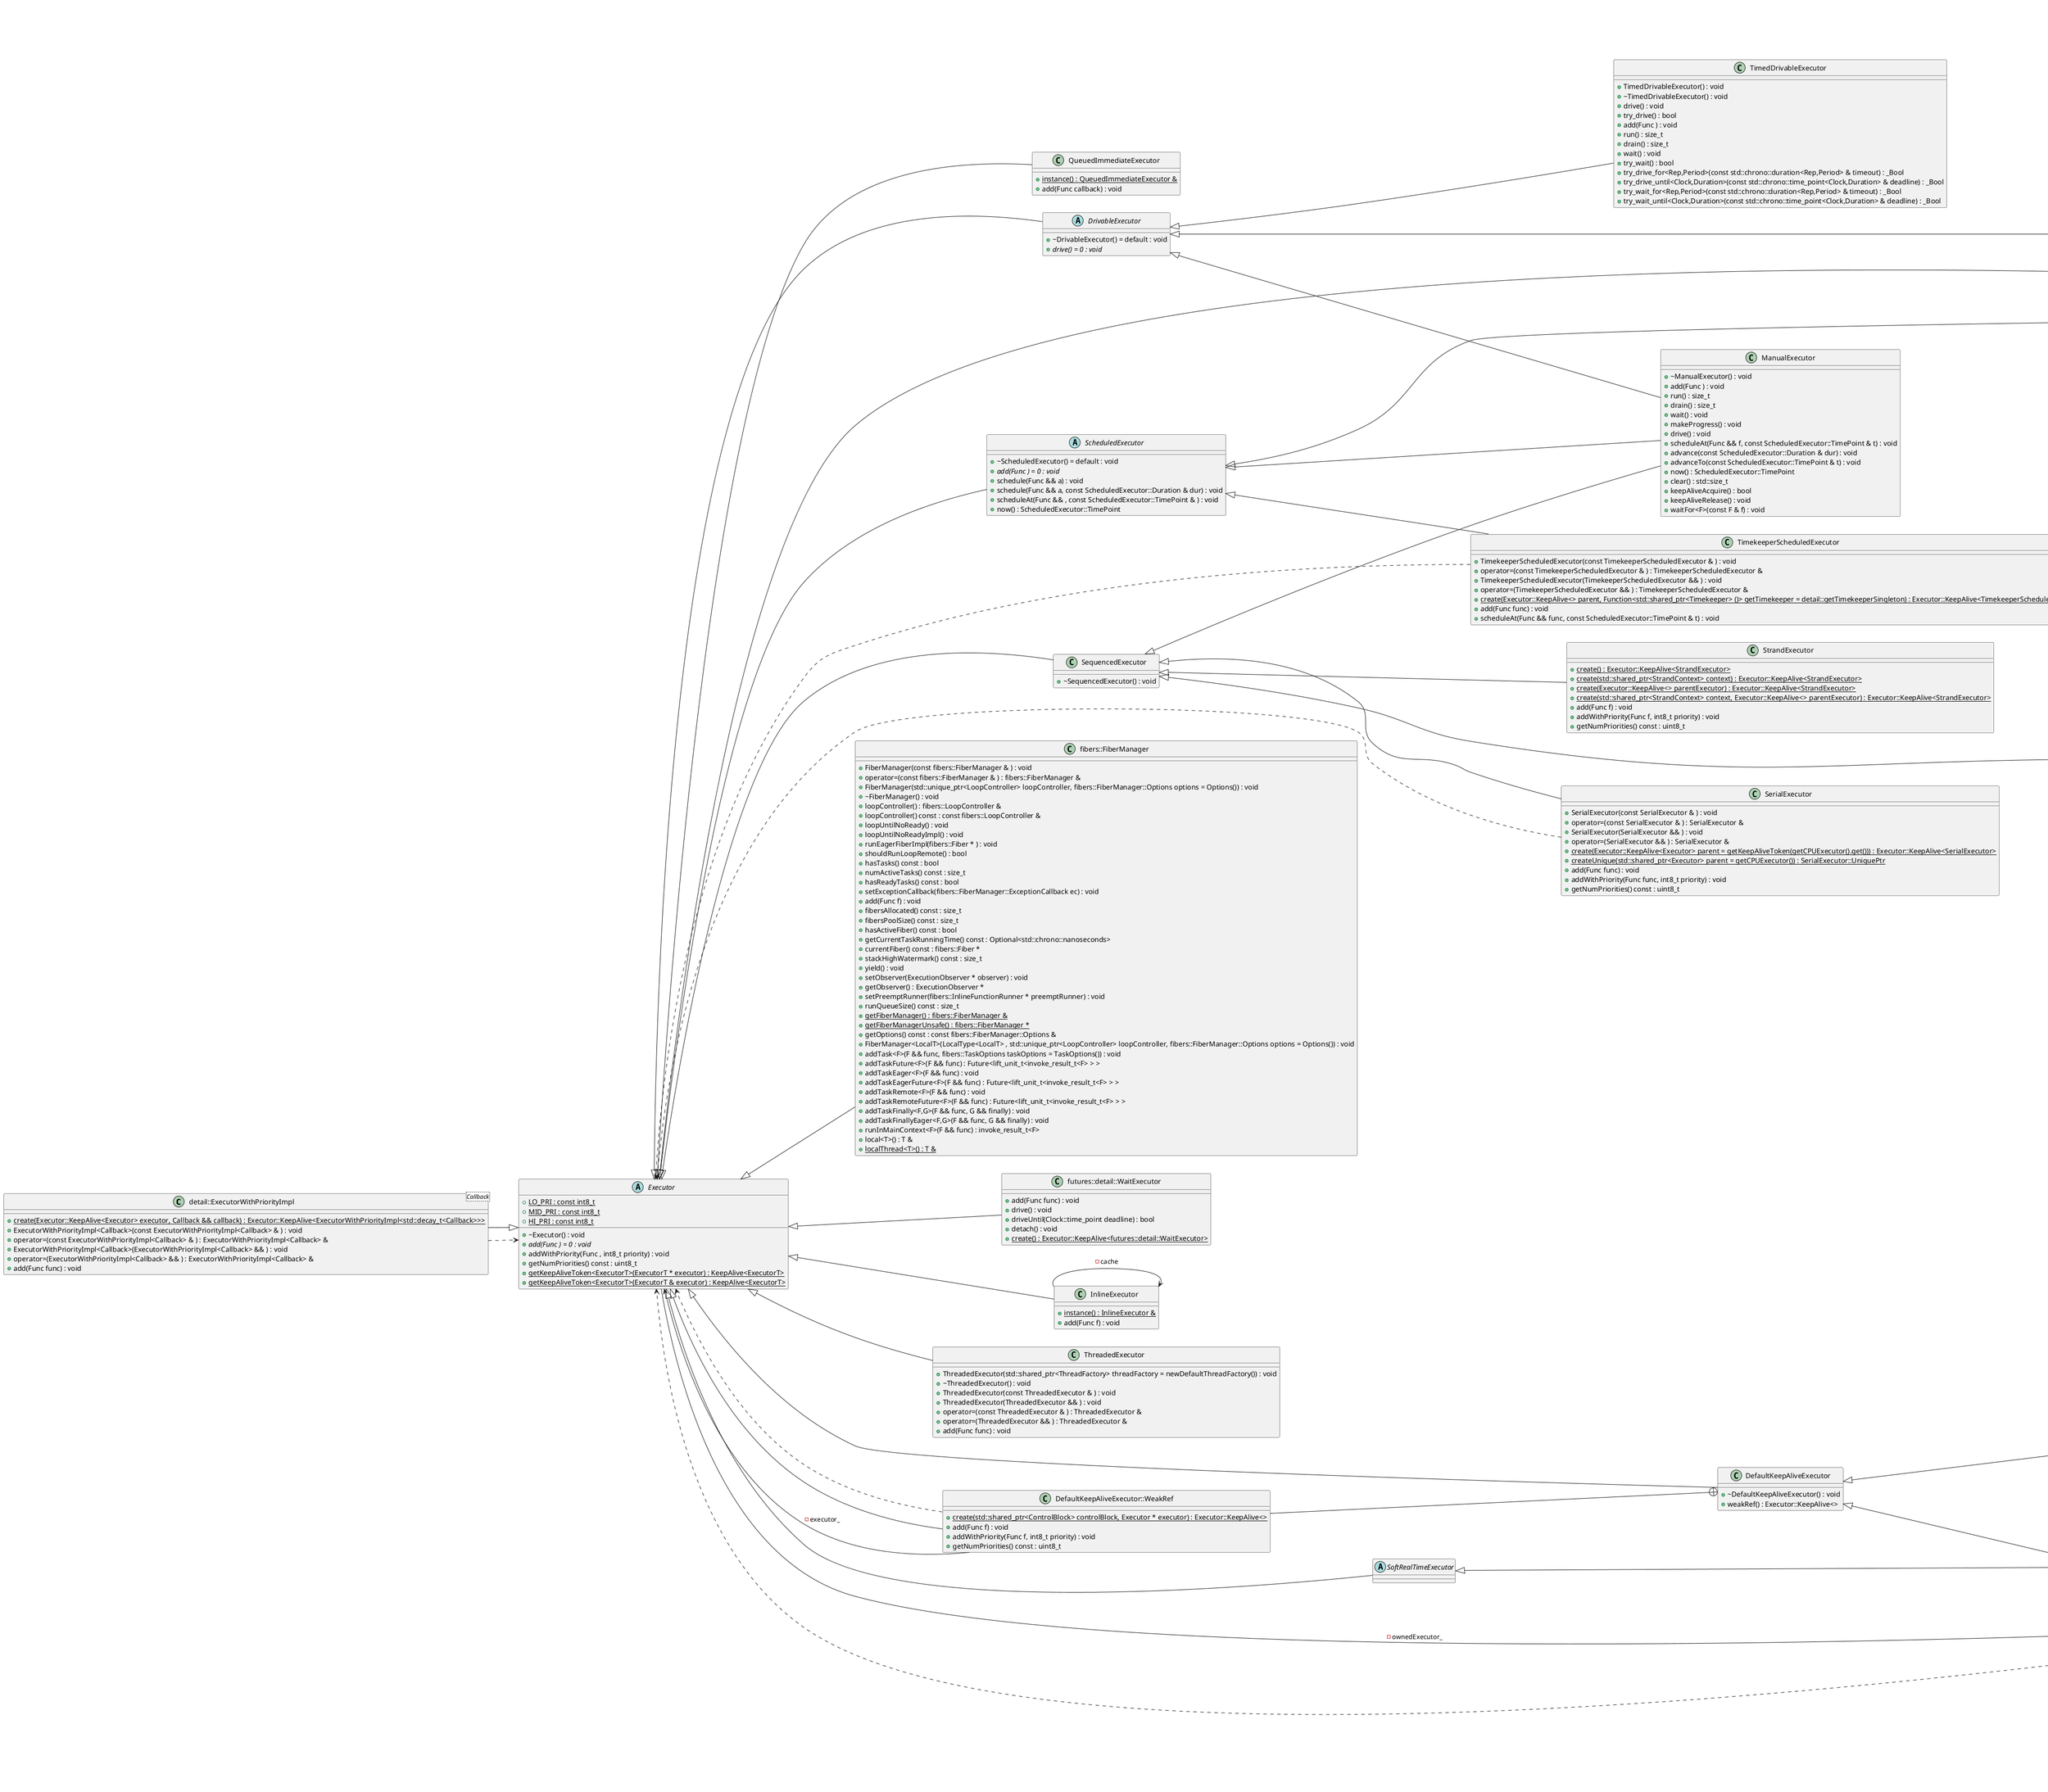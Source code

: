 @startuml
left to right direction
class "detail::ExecutorWithPriorityImpl<Callback>" as C_0001663594882877424244
class C_0001663594882877424244 [[https://github.com/facebook/folly/blob/c7166a677d17ff0a52cb14e02a84ad0a75821ca7/folly/executors/ExecutorWithPriority-inl.h#L22{ExecutorWithPriorityImpl}]] {
{static} +create(Executor::KeepAlive<Executor> executor, Callback && callback) : Executor::KeepAlive<ExecutorWithPriorityImpl<std::decay_t<Callback>>>
+ExecutorWithPriorityImpl<Callback>(const ExecutorWithPriorityImpl<Callback> & ) : void
+operator=(const ExecutorWithPriorityImpl<Callback> & ) : ExecutorWithPriorityImpl<Callback> &
+ExecutorWithPriorityImpl<Callback>(ExecutorWithPriorityImpl<Callback> && ) : void
+operator=(ExecutorWithPriorityImpl<Callback> && ) : ExecutorWithPriorityImpl<Callback> &
+add(Func func) : void
}
abstract "Executor" as C_0002222099135672593686
abstract C_0002222099135672593686 [[https://github.com/facebook/folly/blob/c7166a677d17ff0a52cb14e02a84ad0a75821ca7/folly/Executor.h#L53{Executor}]] {
+~Executor() : void
{abstract} +add(Func ) = 0 : void
+addWithPriority(Func , int8_t priority) : void
+getNumPriorities() const : uint8_t
{static} +getKeepAliveToken<ExecutorT>(ExecutorT * executor) : KeepAlive<ExecutorT>
{static} +getKeepAliveToken<ExecutorT>(ExecutorT & executor) : KeepAlive<ExecutorT>
{static} +LO_PRI : const int8_t [[[https://github.com/facebook/folly/blob/c7166a677d17ff0a52cb14e02a84ad0a75821ca7/folly/Executor.h#L68{LO_PRI}]]]
{static} +MID_PRI : const int8_t [[[https://github.com/facebook/folly/blob/c7166a677d17ff0a52cb14e02a84ad0a75821ca7/folly/Executor.h#L69{MID_PRI}]]]
{static} +HI_PRI : const int8_t [[[https://github.com/facebook/folly/blob/c7166a677d17ff0a52cb14e02a84ad0a75821ca7/folly/Executor.h#L70{HI_PRI}]]]
}
class "QueuedImmediateExecutor" as C_0001968432200878677255
class C_0001968432200878677255 [[https://github.com/facebook/folly/blob/c7166a677d17ff0a52cb14e02a84ad0a75821ca7/folly/executors/QueuedImmediateExecutor.h#L31{QueuedImmediateExecutor}]] {
{static} +instance() : QueuedImmediateExecutor &
+add(Func callback) : void
}
abstract "DrivableExecutor" as C_0000481841646641149488
abstract C_0000481841646641149488 [[https://github.com/facebook/folly/blob/c7166a677d17ff0a52cb14e02a84ad0a75821ca7/folly/executors/DrivableExecutor.h#L40{DrivableExecutor}]] {
+~DrivableExecutor() = default : void
{abstract} +drive() = 0 : void
}
class "TimedDrivableExecutor" as C_0000769434624932181431
class C_0000769434624932181431 [[https://github.com/facebook/folly/blob/c7166a677d17ff0a52cb14e02a84ad0a75821ca7/folly/executors/TimedDrivableExecutor.h#L30{TimedDrivableExecutor}]] {
+TimedDrivableExecutor() : void
+~TimedDrivableExecutor() : void
+drive() : void
+try_drive() : bool
+add(Func ) : void
+run() : size_t
+drain() : size_t
+wait() : void
+try_wait() : bool
+try_drive_for<Rep,Period>(const std::chrono::duration<Rep,Period> & timeout) : _Bool
+try_drive_until<Clock,Duration>(const std::chrono::time_point<Clock,Duration> & deadline) : _Bool
+try_wait_for<Rep,Period>(const std::chrono::duration<Rep,Period> & timeout) : _Bool
+try_wait_until<Clock,Duration>(const std::chrono::time_point<Clock,Duration> & deadline) : _Bool
}
abstract "IOExecutor" as C_0002145523347961259416
abstract C_0002145523347961259416 [[https://github.com/facebook/folly/blob/c7166a677d17ff0a52cb14e02a84ad0a75821ca7/folly/executors/IOExecutor.h#L40{IOExecutor}]] {
+~IOExecutor() = default : void
{abstract} +getEventBase() = 0 : EventBase *
}
class "DefaultKeepAliveExecutor" as C_0001347291497865252100
class C_0001347291497865252100 [[https://github.com/facebook/folly/blob/c7166a677d17ff0a52cb14e02a84ad0a75821ca7/folly/DefaultKeepAliveExecutor.h#L30{DefaultKeepAliveExecutor}]] {
+~DefaultKeepAliveExecutor() : void
+weakRef() : Executor::KeepAlive<>
}
class "DefaultKeepAliveExecutor::WeakRef" as C_0001932117148827315960
class C_0001932117148827315960 [[https://github.com/facebook/folly/blob/c7166a677d17ff0a52cb14e02a84ad0a75821ca7/folly/DefaultKeepAliveExecutor.h#L59{DefaultKeepAliveExecutor##WeakRef}]] {
{static} +create(std::shared_ptr<ControlBlock> controlBlock, Executor * executor) : Executor::KeepAlive<>
+add(Func f) : void
+addWithPriority(Func f, int8_t priority) : void
+getNumPriorities() const : uint8_t
}
abstract "ThreadPoolExecutor" as C_0002292058893312396804
abstract C_0002292058893312396804 [[https://github.com/facebook/folly/blob/c7166a677d17ff0a52cb14e02a84ad0a75821ca7/folly/executors/ThreadPoolExecutor.h#L67{ThreadPoolExecutor}]] {
+ThreadPoolExecutor(size_t maxThreads, size_t minThreads, std::shared_ptr<ThreadFactory> threadFactory, bool isWaitForAll = false) : void
+~ThreadPoolExecutor() : void
{abstract} +add(Func func) = 0 : void
+add(Func func, std::chrono::milliseconds expiration, Func expireCallback) : void
+setThreadFactory(std::shared_ptr<ThreadFactory> threadFactory) : void
+getThreadFactory() const : std::shared_ptr<ThreadFactory>
+numThreads() const : size_t
+setNumThreads(size_t numThreads) : void
+numActiveThreads() const : size_t
+stop() : void
+join() : void
{static} +withAll(FunctionRef<void (ThreadPoolExecutor &)> f) : void
+getPoolStats() const : ThreadPoolExecutor::PoolStats
+getPendingTaskCount() const : size_t
+getName() const : const std::string &
+subscribeToTaskStats(ThreadPoolExecutor::TaskStatsCallback cb) : void
+addObserver(std::shared_ptr<Observer> ) : void
+removeObserver(std::shared_ptr<Observer> ) : void
+setThreadDeathTimeout(std::chrono::milliseconds timeout) : void
}
class "CPUThreadPoolExecutor" as C_0001740134810840364719
class C_0001740134810840364719 [[https://github.com/facebook/folly/blob/c7166a677d17ff0a52cb14e02a84ad0a75821ca7/folly/executors/CPUThreadPoolExecutor.h#L68{CPUThreadPoolExecutor}]] {
+CPUThreadPoolExecutor(size_t numThreads, std::unique_ptr<BlockingQueue<CPUTask>> taskQueue, std::shared_ptr<ThreadFactory> threadFactory = std::make_shared<NamedThreadFactory>("CPUThreadPool")) : void
+CPUThreadPoolExecutor(std::pair<size_t,size_t> numThreads, std::unique_ptr<BlockingQueue<CPUTask>> taskQueue, std::shared_ptr<ThreadFactory> threadFactory = std::make_shared<NamedThreadFactory>("CPUThreadPool")) : void
+CPUThreadPoolExecutor(size_t numThreads) : void
+CPUThreadPoolExecutor(size_t numThreads, std::shared_ptr<ThreadFactory> threadFactory) : void
+CPUThreadPoolExecutor(std::pair<size_t,size_t> numThreads, std::shared_ptr<ThreadFactory> threadFactory) : void
+CPUThreadPoolExecutor(size_t numThreads, int8_t numPriorities, std::shared_ptr<ThreadFactory> threadFactory = std::make_shared<NamedThreadFactory>("CPUThreadPool")) : void
+CPUThreadPoolExecutor(size_t numThreads, int8_t numPriorities, size_t maxQueueSize, std::shared_ptr<ThreadFactory> threadFactory = std::make_shared<NamedThreadFactory>("CPUThreadPool")) : void
+~CPUThreadPoolExecutor() : void
+add(Func func) : void
+add(Func func, std::chrono::milliseconds expiration, Func expireCallback = nullptr) : void
+addWithPriority(Func func, int8_t priority) : void
+add(Func func, int8_t priority, std::chrono::milliseconds expiration, Func expireCallback = nullptr) : void
+getTaskQueueSize() const : size_t
+getNumPriorities() const : uint8_t
{static} +kDefaultMaxQueueSize : const size_t [[[https://github.com/facebook/folly/blob/c7166a677d17ff0a52cb14e02a84ad0a75821ca7/folly/executors/CPUThreadPoolExecutor.h#L153{kDefaultMaxQueueSize}]]]
}
abstract "ScheduledExecutor" as C_0001218209673148292552
abstract C_0001218209673148292552 [[https://github.com/facebook/folly/blob/c7166a677d17ff0a52cb14e02a84ad0a75821ca7/folly/executors/ScheduledExecutor.h#L28{ScheduledExecutor}]] {
+~ScheduledExecutor() = default : void
{abstract} +add(Func ) = 0 : void
+schedule(Func && a) : void
+schedule(Func && a, const ScheduledExecutor::Duration & dur) : void
+scheduleAt(Func && , const ScheduledExecutor::TimePoint & ) : void
+now() : ScheduledExecutor::TimePoint
}
class "SequencedExecutor" as C_0000155178671636628489
class C_0000155178671636628489 [[https://github.com/facebook/folly/blob/c7166a677d17ff0a52cb14e02a84ad0a75821ca7/folly/executors/SequencedExecutor.h#L27{SequencedExecutor}]] {
+~SequencedExecutor() : void
}
class "EventBase" as C_0001970350906198958245
class C_0001970350906198958245 [[https://github.com/facebook/folly/blob/c7166a677d17ff0a52cb14e02a84ad0a75821ca7/folly/io/async/EventBase.h#L135{EventBase}]] {
+EventBase(std::chrono::milliseconds tickInterval) : void
+EventBase() : void
+EventBase(bool enableTimeMeasurement) : void
+EventBase(const EventBase & ) : void
+operator=(const EventBase & ) : EventBase &
+EventBase(event_base * evb, bool enableTimeMeasurement = true) : void
+EventBase(EventBase::Options options) : void
+~EventBase() : void
+loop() : bool
+loopIgnoreKeepAlive() : bool
+loopOnce(int flags = 0) : bool
+loopForever() : void
+terminateLoopSoon() : void
+runInLoop(EventBase::LoopCallback * callback, bool thisIteration = false, std::shared_ptr<RequestContext> rctx = RequestContext::saveContext()) : void
+runInLoop(EventBase::Func c, bool thisIteration = false) : void
+runOnDestruction(EventBase::OnDestructionCallback & callback) : void
+runOnDestruction(EventBase::Func f) : void
+runBeforeLoop(EventBase::LoopCallback * callback) : void
+runInEventBaseThread(EventBase::Func fn) : void
+runInEventBaseThreadAlwaysEnqueue(EventBase::Func fn) : void
+runInEventBaseThreadAndWait(EventBase::Func fn) : void
+runImmediatelyOrRunInEventBaseThreadAndWait(EventBase::Func fn) : void
+setMaxLatency(std::chrono::microseconds maxLatency, EventBase::Func maxLatencyCob) : void
+setLoadAvgMsec(std::chrono::milliseconds ms) : void
+resetLoadAvg(double value = 0.0) : void
+getAvgLoopTime() const : double
+isRunning() const : bool
+waitUntilRunning() : void
+getNotificationQueueSize() const : size_t
+setMaxReadAtOnce(uint32_t maxAtOnce) : void
+isInEventBaseThread() const : bool
+inRunningEventBaseThread() const : bool
+checkIsInEventBaseThread() const : void
+dcheckIsInEventBaseThread() const : void
+timer() : HHWheelTimer &
+getBackend() : EventBaseBackendBase *
+getLibeventBase() const : event_base *
{static} +getLibeventVersion() : const char *
{static} +getLibeventMethod() : const char *
+bumpHandlingTime() : void
+setObserver(const std::shared_ptr<EventBaseObserver> & observer) : void
+getObserver() : const std::shared_ptr<EventBaseObserver> &
+setExecutionObserver(ExecutionObserver * observer) : void
+getExecutionObserver() : ExecutionObserver *
+setName(const std::string & name) : void
+getName() : const std::string &
+add(Cob fn) : void
+drive() : void
+scheduleAt(EventBase::Func && fn, const ScheduledExecutor::TimePoint & timeout) : void
+attachTimeoutManager(AsyncTimeout * obj, TimeoutManager::InternalEnum internal) : void
+detachTimeoutManager(AsyncTimeout * obj) : void
+scheduleTimeout(AsyncTimeout * obj, TimeoutManager::timeout_type timeout) : bool
+cancelTimeout(AsyncTimeout * obj) : void
+isInTimeoutManagerThread() : bool
+getVirtualEventBase() : VirtualEventBase &
+getEventBase() : EventBase *
{static} +getDefaultBackend() : std::unique_ptr<EventBaseBackendBase>
+runInEventBaseThread<T>(void (*)(T *) fn, T * arg) : void
+runInEventBaseThreadAlwaysEnqueue<T>(void (*)(T *) fn, T * arg) : void
+runInEventBaseThreadAndWait<T>(void (*)(T *) fn, T * arg) : void
+runImmediatelyOrRunInEventBaseThreadAndWait<T>(void (*)(T *) fn, T * arg) : void
}
class "IOThreadPoolExecutor" as C_0000260170505900481834
class C_0000260170505900481834 [[https://github.com/facebook/folly/blob/c7166a677d17ff0a52cb14e02a84ad0a75821ca7/folly/executors/IOThreadPoolExecutor.h#L58{IOThreadPoolExecutor}]] {
+IOThreadPoolExecutor(size_t numThreads, std::shared_ptr<ThreadFactory> threadFactory = std::make_shared<NamedThreadFactory>("IOThreadPool"), EventBaseManager * ebm = folly::EventBaseManager::get(), bool waitForAll = false) : void
+IOThreadPoolExecutor(size_t maxThreads, size_t minThreads, std::shared_ptr<ThreadFactory> threadFactory = std::make_shared<NamedThreadFactory>("IOThreadPool"), EventBaseManager * ebm = folly::EventBaseManager::get(), bool waitForAll = false) : void
+~IOThreadPoolExecutor() : void
+add(Func func) : void
+add(Func func, std::chrono::milliseconds expiration, Func expireCallback = nullptr) : void
+getEventBase() : EventBase *
{static} +getEventBase(ThreadPoolExecutor::ThreadHandle * ) : EventBase *
+getEventBaseManager() : EventBaseManager *
}
class "ManualExecutor" as C_0002235860541734359952
class C_0002235860541734359952 [[https://github.com/facebook/folly/blob/c7166a677d17ff0a52cb14e02a84ad0a75821ca7/folly/executors/ManualExecutor.h#L38{ManualExecutor}]] {
+~ManualExecutor() : void
+add(Func ) : void
+run() : size_t
+drain() : size_t
+wait() : void
+makeProgress() : void
+drive() : void
+scheduleAt(Func && f, const ScheduledExecutor::TimePoint & t) : void
+advance(const ScheduledExecutor::Duration & dur) : void
+advanceTo(const ScheduledExecutor::TimePoint & t) : void
+now() : ScheduledExecutor::TimePoint
+clear() : std::size_t
+keepAliveAcquire() : bool
+keepAliveRelease() : void
+waitFor<F>(const F & f) : void
}
class "MeteredExecutor" as C_0001956570166673420631
class C_0001956570166673420631 [[https://github.com/facebook/folly/blob/c7166a677d17ff0a52cb14e02a84ad0a75821ca7/folly/executors/MeteredExecutor.h#L41{MeteredExecutor}]] {
+MeteredExecutor(std::unique_ptr<Executor> exe) : void
+MeteredExecutor(MeteredExecutor::KeepAlive keepAlive) : void
+~MeteredExecutor() : void
+setMaxReadAtOnce(uint32_t maxAtOnce) : void
+add(Func func) : void
}
class "StrandExecutor" as C_0000587962468506435170
class C_0000587962468506435170 [[https://github.com/facebook/folly/blob/c7166a677d17ff0a52cb14e02a84ad0a75821ca7/folly/executors/StrandExecutor.h#L122{StrandExecutor}]] {
{static} +create() : Executor::KeepAlive<StrandExecutor>
{static} +create(std::shared_ptr<StrandContext> context) : Executor::KeepAlive<StrandExecutor>
{static} +create(Executor::KeepAlive<> parentExecutor) : Executor::KeepAlive<StrandExecutor>
{static} +create(std::shared_ptr<StrandContext> context, Executor::KeepAlive<> parentExecutor) : Executor::KeepAlive<StrandExecutor>
+add(Func f) : void
+addWithPriority(Func f, int8_t priority) : void
+getNumPriorities() const : uint8_t
}
class "fibers::FiberManager" as C_0001206661724003471988
class C_0001206661724003471988 [[https://github.com/facebook/folly/blob/c7166a677d17ff0a52cb14e02a84ad0a75821ca7/folly/fibers/FiberManagerInternal.h#L80{FiberManager}]] {
+FiberManager(const fibers::FiberManager & ) : void
+operator=(const fibers::FiberManager & ) : fibers::FiberManager &
+FiberManager(std::unique_ptr<LoopController> loopController, fibers::FiberManager::Options options = Options()) : void
+~FiberManager() : void
+loopController() : fibers::LoopController &
+loopController() const : const fibers::LoopController &
+loopUntilNoReady() : void
+loopUntilNoReadyImpl() : void
+runEagerFiberImpl(fibers::Fiber * ) : void
+shouldRunLoopRemote() : bool
+hasTasks() const : bool
+numActiveTasks() const : size_t
+hasReadyTasks() const : bool
+setExceptionCallback(fibers::FiberManager::ExceptionCallback ec) : void
+add(Func f) : void
+fibersAllocated() const : size_t
+fibersPoolSize() const : size_t
+hasActiveFiber() const : bool
+getCurrentTaskRunningTime() const : Optional<std::chrono::nanoseconds>
+currentFiber() const : fibers::Fiber *
+stackHighWatermark() const : size_t
+yield() : void
+setObserver(ExecutionObserver * observer) : void
+getObserver() : ExecutionObserver *
+setPreemptRunner(fibers::InlineFunctionRunner * preemptRunner) : void
+runQueueSize() const : size_t
{static} +getFiberManager() : fibers::FiberManager &
{static} +getFiberManagerUnsafe() : fibers::FiberManager *
+getOptions() const : const fibers::FiberManager::Options &
+FiberManager<LocalT>(LocalType<LocalT> , std::unique_ptr<LoopController> loopController, fibers::FiberManager::Options options = Options()) : void
+addTask<F>(F && func, fibers::TaskOptions taskOptions = TaskOptions()) : void
+addTaskFuture<F>(F && func) : Future<lift_unit_t<invoke_result_t<F> > >
+addTaskEager<F>(F && func) : void
+addTaskEagerFuture<F>(F && func) : Future<lift_unit_t<invoke_result_t<F> > >
+addTaskRemote<F>(F && func) : void
+addTaskRemoteFuture<F>(F && func) : Future<lift_unit_t<invoke_result_t<F> > >
+addTaskFinally<F,G>(F && func, G && finally) : void
+addTaskFinallyEager<F,G>(F && func, G && finally) : void
+runInMainContext<F>(F && func) : invoke_result_t<F>
+local<T>() : T &
{static} +localThread<T>() : T &
}
class "futures::detail::WaitExecutor" as C_0000346702971661703291
class C_0000346702971661703291 [[https://github.com/facebook/folly/blob/c7166a677d17ff0a52cb14e02a84ad0a75821ca7/folly/futures/Future-inl.h#L478{WaitExecutor}]] {
+add(Func func) : void
+drive() : void
+driveUntil(Clock::time_point deadline) : bool
+detach() : void
{static} +create() : Executor::KeepAlive<futures::detail::WaitExecutor>
}
class "InlineExecutor" as C_0001612067402701865715
class C_0001612067402701865715 [[https://github.com/facebook/folly/blob/c7166a677d17ff0a52cb14e02a84ad0a75821ca7/folly/executors/InlineExecutor.h#L30{InlineExecutor}]] {
{static} +instance() : InlineExecutor &
+add(Func f) : void
}
class "TimekeeperScheduledExecutor" as C_0001123262130157209492
class C_0001123262130157209492 [[https://github.com/facebook/folly/blob/c7166a677d17ff0a52cb14e02a84ad0a75821ca7/folly/executors/TimekeeperScheduledExecutor.h#L35{TimekeeperScheduledExecutor}]] {
+TimekeeperScheduledExecutor(const TimekeeperScheduledExecutor & ) : void
+operator=(const TimekeeperScheduledExecutor & ) : TimekeeperScheduledExecutor &
+TimekeeperScheduledExecutor(TimekeeperScheduledExecutor && ) : void
+operator=(TimekeeperScheduledExecutor && ) : TimekeeperScheduledExecutor &
{static} +create(Executor::KeepAlive<> parent, Function<std::shared_ptr<Timekeeper> ()> getTimekeeper = detail::getTimekeeperSingleton) : Executor::KeepAlive<TimekeeperScheduledExecutor>
+add(Func func) : void
+scheduleAt(Func && func, const ScheduledExecutor::TimePoint & t) : void
}
class "SerialExecutor" as C_0001402712402381953994
class C_0001402712402381953994 [[https://github.com/facebook/folly/blob/c7166a677d17ff0a52cb14e02a84ad0a75821ca7/folly/executors/SerialExecutor.h#L53{SerialExecutor}]] {
+SerialExecutor(const SerialExecutor & ) : void
+operator=(const SerialExecutor & ) : SerialExecutor &
+SerialExecutor(SerialExecutor && ) : void
+operator=(SerialExecutor && ) : SerialExecutor &
{static} +create(Executor::KeepAlive<Executor> parent = getKeepAliveToken(getCPUExecutor().get())) : Executor::KeepAlive<SerialExecutor>
{static} +createUnique(std::shared_ptr<Executor> parent = getCPUExecutor()) : SerialExecutor::UniquePtr
+add(Func func) : void
+addWithPriority(Func func, int8_t priority) : void
+getNumPriorities() const : uint8_t
}
class "ThreadedExecutor" as C_0000470362430235503729
class C_0000470362430235503729 [[https://github.com/facebook/folly/blob/c7166a677d17ff0a52cb14e02a84ad0a75821ca7/folly/executors/ThreadedExecutor.h#L55{ThreadedExecutor}]] {
+ThreadedExecutor(std::shared_ptr<ThreadFactory> threadFactory = newDefaultThreadFactory()) : void
+~ThreadedExecutor() : void
+ThreadedExecutor(const ThreadedExecutor & ) : void
+ThreadedExecutor(ThreadedExecutor && ) : void
+operator=(const ThreadedExecutor & ) : ThreadedExecutor &
+operator=(ThreadedExecutor && ) : ThreadedExecutor &
+add(Func func) : void
}
abstract "SoftRealTimeExecutor" as C_0000560396763155385774
abstract C_0000560396763155385774 [[https://github.com/facebook/folly/blob/c7166a677d17ff0a52cb14e02a84ad0a75821ca7/folly/executors/SoftRealTimeExecutor.h#L26{SoftRealTimeExecutor}]] {
}
class "EDFThreadPoolExecutor" as C_0000586027154664049253
class C_0000586027154664049253 [[https://github.com/facebook/folly/blob/c7166a677d17ff0a52cb14e02a84ad0a75821ca7/folly/executors/EDFThreadPoolExecutor.h#L34{EDFThreadPoolExecutor}]] {
+EDFThreadPoolExecutor(std::size_t numThreads, std::shared_ptr<ThreadFactory> threadFactory = std::make_shared<NamedThreadFactory>("EDFThreadPool")) : void
+~EDFThreadPoolExecutor() : void
+add(Func f) : void
+add(Func f, uint64_t deadline) : void
+add(Func f, std::size_t total, uint64_t deadline) : void
+add(std::vector<Func> fs, uint64_t deadline) : void
+deadlineExecutor(uint64_t deadline) : Executor::KeepAlive<>
{static} +kEarliestDeadline : const uint64_t [[[https://github.com/facebook/folly/blob/c7166a677d17ff0a52cb14e02a84ad0a75821ca7/folly/executors/EDFThreadPoolExecutor.h#L40{kEarliestDeadline}]]]
{static} +kLatestDeadline : const uint64_t [[[https://github.com/facebook/folly/blob/c7166a677d17ff0a52cb14e02a84ad0a75821ca7/folly/executors/EDFThreadPoolExecutor.h#L41{kLatestDeadline}]]]
}
C_0001663594882877424244 ..> C_0002222099135672593686
C_0002222099135672593686 <|-- C_0001663594882877424244
C_0002222099135672593686 <|-- C_0001968432200878677255
C_0002222099135672593686 <|-- C_0000481841646641149488
C_0000481841646641149488 <|-- C_0000769434624932181431
C_0002145523347961259416 ..> C_0001970350906198958245
C_0002222099135672593686 <|-- C_0002145523347961259416
C_0002222099135672593686 <|-- C_0001347291497865252100
C_0001932117148827315960 --+ C_0001347291497865252100
C_0001932117148827315960 ..> C_0002222099135672593686
C_0001932117148827315960 --> C_0002222099135672593686 : -executor_
C_0002222099135672593686 <|-- C_0001932117148827315960
C_0001347291497865252100 <|-- C_0002292058893312396804
C_0002292058893312396804 <|-- C_0001740134810840364719
C_0002222099135672593686 <|-- C_0001218209673148292552
C_0002222099135672593686 <|-- C_0000155178671636628489
C_0000481841646641149488 <|-- C_0001970350906198958245
C_0002145523347961259416 <|-- C_0001970350906198958245
C_0000155178671636628489 <|-- C_0001970350906198958245
C_0001218209673148292552 <|-- C_0001970350906198958245
C_0000260170505900481834 ..> C_0001970350906198958245
C_0002292058893312396804 <|-- C_0000260170505900481834
C_0002145523347961259416 <|-- C_0000260170505900481834
C_0000481841646641149488 <|-- C_0002235860541734359952
C_0001218209673148292552 <|-- C_0002235860541734359952
C_0000155178671636628489 <|-- C_0002235860541734359952
C_0001956570166673420631 ..> C_0002222099135672593686
C_0001956570166673420631 o-- C_0002222099135672593686 : -ownedExecutor_
C_0001347291497865252100 <|-- C_0001956570166673420631
C_0000155178671636628489 <|-- C_0000587962468506435170
C_0002222099135672593686 <|-- C_0001206661724003471988
C_0002222099135672593686 <|-- C_0000346702971661703291
C_0001612067402701865715 --> C_0001612067402701865715 : -cache
C_0002222099135672593686 <|-- C_0001612067402701865715
C_0001123262130157209492 ..> C_0002222099135672593686
C_0001218209673148292552 <|-- C_0001123262130157209492
C_0001402712402381953994 ..> C_0002222099135672593686
C_0000155178671636628489 <|-- C_0001402712402381953994
C_0002222099135672593686 <|-- C_0000470362430235503729
C_0002222099135672593686 <|-- C_0000560396763155385774
C_0000560396763155385774 <|-- C_0000586027154664049253
C_0002292058893312396804 <|-- C_0000586027154664049253

'Generated with clang-uml, version 0.3.5-1-g9a5a152
'LLVM version Ubuntu clang version 15.0.6
@enduml
